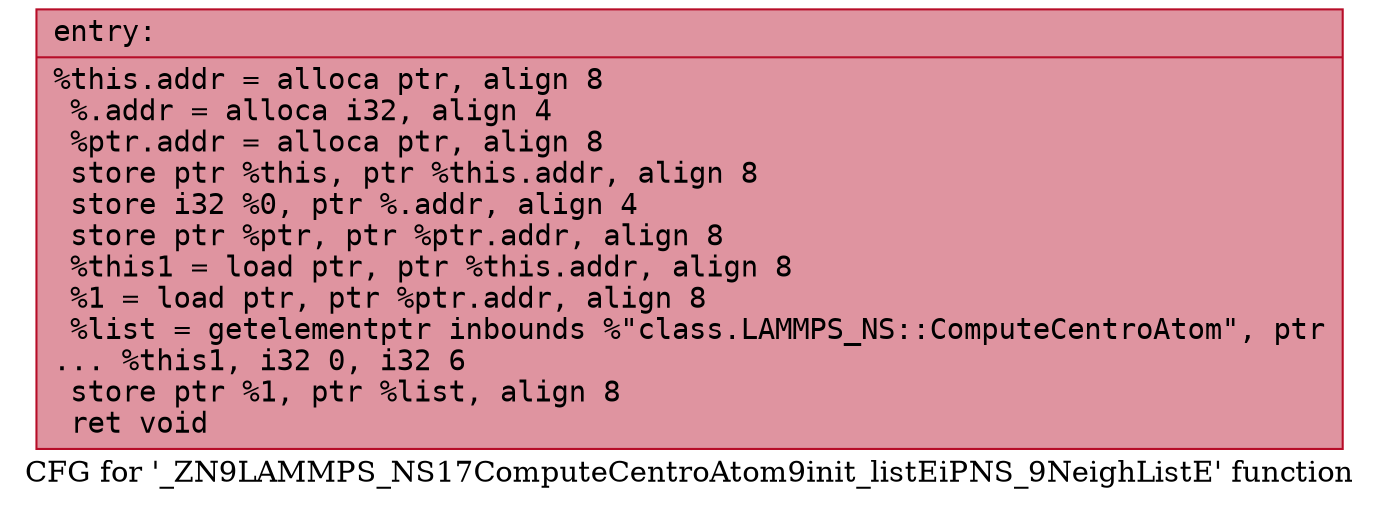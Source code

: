 digraph "CFG for '_ZN9LAMMPS_NS17ComputeCentroAtom9init_listEiPNS_9NeighListE' function" {
	label="CFG for '_ZN9LAMMPS_NS17ComputeCentroAtom9init_listEiPNS_9NeighListE' function";

	Node0x555db049e400 [shape=record,color="#b70d28ff", style=filled, fillcolor="#b70d2870" fontname="Courier",label="{entry:\l|  %this.addr = alloca ptr, align 8\l  %.addr = alloca i32, align 4\l  %ptr.addr = alloca ptr, align 8\l  store ptr %this, ptr %this.addr, align 8\l  store i32 %0, ptr %.addr, align 4\l  store ptr %ptr, ptr %ptr.addr, align 8\l  %this1 = load ptr, ptr %this.addr, align 8\l  %1 = load ptr, ptr %ptr.addr, align 8\l  %list = getelementptr inbounds %\"class.LAMMPS_NS::ComputeCentroAtom\", ptr\l... %this1, i32 0, i32 6\l  store ptr %1, ptr %list, align 8\l  ret void\l}"];
}
